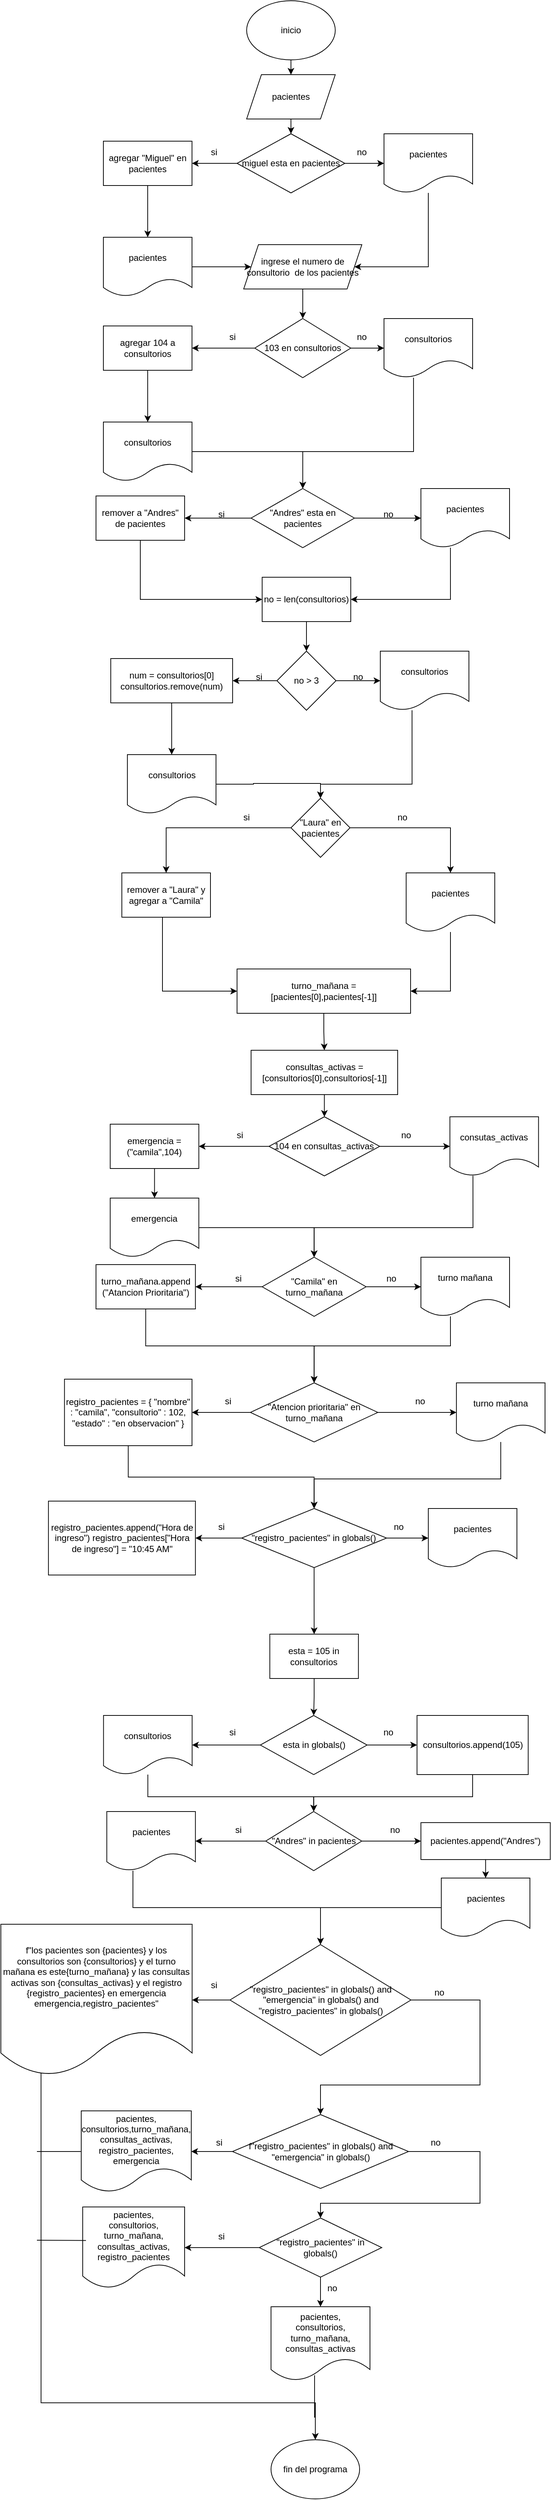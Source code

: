 <mxfile version="27.1.6">
  <diagram name="Página-1" id="z-Su0UbD9s_pZlRG6YDd">
    <mxGraphModel dx="1492" dy="604" grid="1" gridSize="10" guides="1" tooltips="1" connect="1" arrows="1" fold="1" page="1" pageScale="1" pageWidth="827" pageHeight="1169" math="0" shadow="0">
      <root>
        <mxCell id="0" />
        <mxCell id="1" parent="0" />
        <mxCell id="Kporj4aN2ORfp6ikIdKQ-3" value="" style="edgeStyle=orthogonalEdgeStyle;rounded=0;orthogonalLoop=1;jettySize=auto;html=1;" edge="1" parent="1" source="Kporj4aN2ORfp6ikIdKQ-1" target="Kporj4aN2ORfp6ikIdKQ-2">
          <mxGeometry relative="1" as="geometry" />
        </mxCell>
        <mxCell id="Kporj4aN2ORfp6ikIdKQ-1" value="inicio" style="ellipse;whiteSpace=wrap;html=1;" vertex="1" parent="1">
          <mxGeometry x="354" y="10" width="120" height="80" as="geometry" />
        </mxCell>
        <mxCell id="Kporj4aN2ORfp6ikIdKQ-5" value="" style="edgeStyle=orthogonalEdgeStyle;rounded=0;orthogonalLoop=1;jettySize=auto;html=1;" edge="1" parent="1" source="Kporj4aN2ORfp6ikIdKQ-2" target="Kporj4aN2ORfp6ikIdKQ-4">
          <mxGeometry relative="1" as="geometry" />
        </mxCell>
        <mxCell id="Kporj4aN2ORfp6ikIdKQ-2" value="pacientes" style="shape=parallelogram;perimeter=parallelogramPerimeter;whiteSpace=wrap;html=1;fixedSize=1;" vertex="1" parent="1">
          <mxGeometry x="354" y="110" width="120" height="60" as="geometry" />
        </mxCell>
        <mxCell id="Kporj4aN2ORfp6ikIdKQ-7" value="" style="edgeStyle=orthogonalEdgeStyle;rounded=0;orthogonalLoop=1;jettySize=auto;html=1;" edge="1" parent="1" source="Kporj4aN2ORfp6ikIdKQ-4" target="Kporj4aN2ORfp6ikIdKQ-6">
          <mxGeometry relative="1" as="geometry" />
        </mxCell>
        <mxCell id="Kporj4aN2ORfp6ikIdKQ-10" value="" style="edgeStyle=orthogonalEdgeStyle;rounded=0;orthogonalLoop=1;jettySize=auto;html=1;" edge="1" parent="1" source="Kporj4aN2ORfp6ikIdKQ-4" target="Kporj4aN2ORfp6ikIdKQ-9">
          <mxGeometry relative="1" as="geometry" />
        </mxCell>
        <mxCell id="Kporj4aN2ORfp6ikIdKQ-4" value="miguel esta en pacientes" style="rhombus;whiteSpace=wrap;html=1;" vertex="1" parent="1">
          <mxGeometry x="341" y="190" width="146" height="80" as="geometry" />
        </mxCell>
        <mxCell id="Kporj4aN2ORfp6ikIdKQ-15" style="edgeStyle=orthogonalEdgeStyle;rounded=0;orthogonalLoop=1;jettySize=auto;html=1;entryX=1;entryY=0.5;entryDx=0;entryDy=0;" edge="1" parent="1" source="Kporj4aN2ORfp6ikIdKQ-6" target="Kporj4aN2ORfp6ikIdKQ-13">
          <mxGeometry relative="1" as="geometry">
            <Array as="points">
              <mxPoint x="600" y="370" />
            </Array>
          </mxGeometry>
        </mxCell>
        <mxCell id="Kporj4aN2ORfp6ikIdKQ-6" value="pacientes" style="shape=document;whiteSpace=wrap;html=1;boundedLbl=1;" vertex="1" parent="1">
          <mxGeometry x="540" y="190" width="120" height="80" as="geometry" />
        </mxCell>
        <mxCell id="Kporj4aN2ORfp6ikIdKQ-8" value="no" style="text;html=1;align=center;verticalAlign=middle;whiteSpace=wrap;rounded=0;" vertex="1" parent="1">
          <mxGeometry x="480" y="200" width="60" height="30" as="geometry" />
        </mxCell>
        <mxCell id="Kporj4aN2ORfp6ikIdKQ-12" value="" style="edgeStyle=orthogonalEdgeStyle;rounded=0;orthogonalLoop=1;jettySize=auto;html=1;" edge="1" parent="1" source="Kporj4aN2ORfp6ikIdKQ-9" target="Kporj4aN2ORfp6ikIdKQ-11">
          <mxGeometry relative="1" as="geometry" />
        </mxCell>
        <mxCell id="Kporj4aN2ORfp6ikIdKQ-9" value="agregar &quot;Miguel&quot; en pacientes" style="whiteSpace=wrap;html=1;" vertex="1" parent="1">
          <mxGeometry x="160" y="200" width="120" height="60" as="geometry" />
        </mxCell>
        <mxCell id="Kporj4aN2ORfp6ikIdKQ-14" value="" style="edgeStyle=orthogonalEdgeStyle;rounded=0;orthogonalLoop=1;jettySize=auto;html=1;" edge="1" parent="1" source="Kporj4aN2ORfp6ikIdKQ-11" target="Kporj4aN2ORfp6ikIdKQ-13">
          <mxGeometry relative="1" as="geometry" />
        </mxCell>
        <mxCell id="Kporj4aN2ORfp6ikIdKQ-11" value="pacientes" style="shape=document;whiteSpace=wrap;html=1;boundedLbl=1;" vertex="1" parent="1">
          <mxGeometry x="160" y="330" width="120" height="80" as="geometry" />
        </mxCell>
        <mxCell id="Kporj4aN2ORfp6ikIdKQ-17" value="" style="edgeStyle=orthogonalEdgeStyle;rounded=0;orthogonalLoop=1;jettySize=auto;html=1;" edge="1" parent="1" source="Kporj4aN2ORfp6ikIdKQ-13" target="Kporj4aN2ORfp6ikIdKQ-16">
          <mxGeometry relative="1" as="geometry" />
        </mxCell>
        <mxCell id="Kporj4aN2ORfp6ikIdKQ-13" value="ingrese el numero de consultorio&amp;nbsp; de los pacientes" style="shape=parallelogram;perimeter=parallelogramPerimeter;whiteSpace=wrap;html=1;fixedSize=1;" vertex="1" parent="1">
          <mxGeometry x="350" y="340" width="160" height="60" as="geometry" />
        </mxCell>
        <mxCell id="Kporj4aN2ORfp6ikIdKQ-19" value="" style="edgeStyle=orthogonalEdgeStyle;rounded=0;orthogonalLoop=1;jettySize=auto;html=1;" edge="1" parent="1" source="Kporj4aN2ORfp6ikIdKQ-16" target="Kporj4aN2ORfp6ikIdKQ-18">
          <mxGeometry relative="1" as="geometry" />
        </mxCell>
        <mxCell id="Kporj4aN2ORfp6ikIdKQ-24" value="" style="edgeStyle=orthogonalEdgeStyle;rounded=0;orthogonalLoop=1;jettySize=auto;html=1;" edge="1" parent="1" source="Kporj4aN2ORfp6ikIdKQ-16" target="Kporj4aN2ORfp6ikIdKQ-23">
          <mxGeometry relative="1" as="geometry" />
        </mxCell>
        <mxCell id="Kporj4aN2ORfp6ikIdKQ-16" value="103 en consultorios" style="rhombus;whiteSpace=wrap;html=1;" vertex="1" parent="1">
          <mxGeometry x="365" y="440" width="130" height="80" as="geometry" />
        </mxCell>
        <mxCell id="Kporj4aN2ORfp6ikIdKQ-22" value="" style="edgeStyle=orthogonalEdgeStyle;rounded=0;orthogonalLoop=1;jettySize=auto;html=1;" edge="1" parent="1" source="Kporj4aN2ORfp6ikIdKQ-18" target="Kporj4aN2ORfp6ikIdKQ-21">
          <mxGeometry relative="1" as="geometry" />
        </mxCell>
        <mxCell id="Kporj4aN2ORfp6ikIdKQ-18" value="agregar 104 a consultorios" style="whiteSpace=wrap;html=1;" vertex="1" parent="1">
          <mxGeometry x="160" y="450" width="120" height="60" as="geometry" />
        </mxCell>
        <mxCell id="Kporj4aN2ORfp6ikIdKQ-20" value="si" style="text;html=1;align=center;verticalAlign=middle;whiteSpace=wrap;rounded=0;" vertex="1" parent="1">
          <mxGeometry x="305" y="450" width="60" height="30" as="geometry" />
        </mxCell>
        <mxCell id="Kporj4aN2ORfp6ikIdKQ-26" style="edgeStyle=orthogonalEdgeStyle;rounded=0;orthogonalLoop=1;jettySize=auto;html=1;entryX=0.5;entryY=0;entryDx=0;entryDy=0;" edge="1" parent="1" source="Kporj4aN2ORfp6ikIdKQ-21" target="Kporj4aN2ORfp6ikIdKQ-25">
          <mxGeometry relative="1" as="geometry" />
        </mxCell>
        <mxCell id="Kporj4aN2ORfp6ikIdKQ-21" value="consultorios" style="shape=document;whiteSpace=wrap;html=1;boundedLbl=1;" vertex="1" parent="1">
          <mxGeometry x="160" y="580" width="120" height="80" as="geometry" />
        </mxCell>
        <mxCell id="Kporj4aN2ORfp6ikIdKQ-27" style="edgeStyle=orthogonalEdgeStyle;rounded=0;orthogonalLoop=1;jettySize=auto;html=1;entryX=0.5;entryY=0;entryDx=0;entryDy=0;exitX=0.333;exitY=1;exitDx=0;exitDy=0;exitPerimeter=0;" edge="1" parent="1" source="Kporj4aN2ORfp6ikIdKQ-23" target="Kporj4aN2ORfp6ikIdKQ-25">
          <mxGeometry relative="1" as="geometry">
            <Array as="points">
              <mxPoint x="580" y="620" />
              <mxPoint x="430" y="620" />
            </Array>
          </mxGeometry>
        </mxCell>
        <mxCell id="Kporj4aN2ORfp6ikIdKQ-23" value="consultorios" style="shape=document;whiteSpace=wrap;html=1;boundedLbl=1;" vertex="1" parent="1">
          <mxGeometry x="540" y="440" width="120" height="80" as="geometry" />
        </mxCell>
        <mxCell id="Kporj4aN2ORfp6ikIdKQ-29" value="" style="edgeStyle=orthogonalEdgeStyle;rounded=0;orthogonalLoop=1;jettySize=auto;html=1;" edge="1" parent="1" source="Kporj4aN2ORfp6ikIdKQ-25" target="Kporj4aN2ORfp6ikIdKQ-28">
          <mxGeometry relative="1" as="geometry" />
        </mxCell>
        <mxCell id="Kporj4aN2ORfp6ikIdKQ-31" value="" style="edgeStyle=orthogonalEdgeStyle;rounded=0;orthogonalLoop=1;jettySize=auto;html=1;" edge="1" parent="1" source="Kporj4aN2ORfp6ikIdKQ-25" target="Kporj4aN2ORfp6ikIdKQ-30">
          <mxGeometry relative="1" as="geometry" />
        </mxCell>
        <mxCell id="Kporj4aN2ORfp6ikIdKQ-25" value="&quot;Andres&quot; esta en pacientes" style="rhombus;whiteSpace=wrap;html=1;" vertex="1" parent="1">
          <mxGeometry x="360" y="670" width="140" height="80" as="geometry" />
        </mxCell>
        <mxCell id="Kporj4aN2ORfp6ikIdKQ-34" style="edgeStyle=orthogonalEdgeStyle;rounded=0;orthogonalLoop=1;jettySize=auto;html=1;entryX=0;entryY=0.5;entryDx=0;entryDy=0;exitX=0.5;exitY=1;exitDx=0;exitDy=0;" edge="1" parent="1" source="Kporj4aN2ORfp6ikIdKQ-28" target="Kporj4aN2ORfp6ikIdKQ-33">
          <mxGeometry relative="1" as="geometry" />
        </mxCell>
        <mxCell id="Kporj4aN2ORfp6ikIdKQ-28" value="remover a &quot;Andres&quot; de pacientes" style="whiteSpace=wrap;html=1;" vertex="1" parent="1">
          <mxGeometry x="150" y="680" width="120" height="60" as="geometry" />
        </mxCell>
        <mxCell id="Kporj4aN2ORfp6ikIdKQ-35" style="edgeStyle=orthogonalEdgeStyle;rounded=0;orthogonalLoop=1;jettySize=auto;html=1;entryX=1;entryY=0.5;entryDx=0;entryDy=0;exitX=0.333;exitY=1;exitDx=0;exitDy=0;exitPerimeter=0;" edge="1" parent="1" source="Kporj4aN2ORfp6ikIdKQ-30" target="Kporj4aN2ORfp6ikIdKQ-33">
          <mxGeometry relative="1" as="geometry" />
        </mxCell>
        <mxCell id="Kporj4aN2ORfp6ikIdKQ-30" value="pacientes" style="shape=document;whiteSpace=wrap;html=1;boundedLbl=1;" vertex="1" parent="1">
          <mxGeometry x="590" y="670" width="120" height="80" as="geometry" />
        </mxCell>
        <mxCell id="Kporj4aN2ORfp6ikIdKQ-37" value="" style="edgeStyle=orthogonalEdgeStyle;rounded=0;orthogonalLoop=1;jettySize=auto;html=1;" edge="1" parent="1" source="Kporj4aN2ORfp6ikIdKQ-33" target="Kporj4aN2ORfp6ikIdKQ-36">
          <mxGeometry relative="1" as="geometry" />
        </mxCell>
        <mxCell id="Kporj4aN2ORfp6ikIdKQ-33" value="no = len(consultorios)" style="rounded=0;whiteSpace=wrap;html=1;" vertex="1" parent="1">
          <mxGeometry x="375" y="790" width="120" height="60" as="geometry" />
        </mxCell>
        <mxCell id="Kporj4aN2ORfp6ikIdKQ-39" value="" style="edgeStyle=orthogonalEdgeStyle;rounded=0;orthogonalLoop=1;jettySize=auto;html=1;" edge="1" parent="1" source="Kporj4aN2ORfp6ikIdKQ-36" target="Kporj4aN2ORfp6ikIdKQ-38">
          <mxGeometry relative="1" as="geometry" />
        </mxCell>
        <mxCell id="Kporj4aN2ORfp6ikIdKQ-43" value="" style="edgeStyle=orthogonalEdgeStyle;rounded=0;orthogonalLoop=1;jettySize=auto;html=1;" edge="1" parent="1" source="Kporj4aN2ORfp6ikIdKQ-36" target="Kporj4aN2ORfp6ikIdKQ-42">
          <mxGeometry relative="1" as="geometry" />
        </mxCell>
        <mxCell id="Kporj4aN2ORfp6ikIdKQ-36" value="no &amp;gt; 3" style="rhombus;whiteSpace=wrap;html=1;rounded=0;" vertex="1" parent="1">
          <mxGeometry x="395" y="890" width="80" height="80" as="geometry" />
        </mxCell>
        <mxCell id="Kporj4aN2ORfp6ikIdKQ-41" value="" style="edgeStyle=orthogonalEdgeStyle;rounded=0;orthogonalLoop=1;jettySize=auto;html=1;" edge="1" parent="1" source="Kporj4aN2ORfp6ikIdKQ-38" target="Kporj4aN2ORfp6ikIdKQ-40">
          <mxGeometry relative="1" as="geometry" />
        </mxCell>
        <mxCell id="Kporj4aN2ORfp6ikIdKQ-38" value="num = consultorios[0]&lt;div&gt;consultorios.remove(num)&lt;/div&gt;" style="rounded=0;whiteSpace=wrap;html=1;" vertex="1" parent="1">
          <mxGeometry x="170" y="900" width="165" height="60" as="geometry" />
        </mxCell>
        <mxCell id="Kporj4aN2ORfp6ikIdKQ-45" value="" style="edgeStyle=orthogonalEdgeStyle;rounded=0;orthogonalLoop=1;jettySize=auto;html=1;entryX=0.5;entryY=0;entryDx=0;entryDy=0;" edge="1" parent="1" source="Kporj4aN2ORfp6ikIdKQ-40" target="Kporj4aN2ORfp6ikIdKQ-44">
          <mxGeometry relative="1" as="geometry" />
        </mxCell>
        <mxCell id="Kporj4aN2ORfp6ikIdKQ-40" value="consultorios" style="shape=document;whiteSpace=wrap;html=1;boundedLbl=1;rounded=0;" vertex="1" parent="1">
          <mxGeometry x="192.5" y="1030" width="120" height="80" as="geometry" />
        </mxCell>
        <mxCell id="Kporj4aN2ORfp6ikIdKQ-46" style="edgeStyle=orthogonalEdgeStyle;rounded=0;orthogonalLoop=1;jettySize=auto;html=1;entryX=0.5;entryY=0;entryDx=0;entryDy=0;exitX=0.358;exitY=1;exitDx=0;exitDy=0;exitPerimeter=0;" edge="1" parent="1" source="Kporj4aN2ORfp6ikIdKQ-42" target="Kporj4aN2ORfp6ikIdKQ-44">
          <mxGeometry relative="1" as="geometry">
            <Array as="points">
              <mxPoint x="578" y="1070" />
              <mxPoint x="454" y="1070" />
            </Array>
          </mxGeometry>
        </mxCell>
        <mxCell id="Kporj4aN2ORfp6ikIdKQ-42" value="consultorios" style="shape=document;whiteSpace=wrap;html=1;boundedLbl=1;rounded=0;" vertex="1" parent="1">
          <mxGeometry x="535" y="890" width="120" height="80" as="geometry" />
        </mxCell>
        <mxCell id="Kporj4aN2ORfp6ikIdKQ-50" value="" style="edgeStyle=orthogonalEdgeStyle;rounded=0;orthogonalLoop=1;jettySize=auto;html=1;" edge="1" parent="1" source="Kporj4aN2ORfp6ikIdKQ-44" target="Kporj4aN2ORfp6ikIdKQ-49">
          <mxGeometry relative="1" as="geometry" />
        </mxCell>
        <mxCell id="Kporj4aN2ORfp6ikIdKQ-52" value="" style="edgeStyle=orthogonalEdgeStyle;rounded=0;orthogonalLoop=1;jettySize=auto;html=1;" edge="1" parent="1" source="Kporj4aN2ORfp6ikIdKQ-44" target="Kporj4aN2ORfp6ikIdKQ-51">
          <mxGeometry relative="1" as="geometry" />
        </mxCell>
        <mxCell id="Kporj4aN2ORfp6ikIdKQ-44" value="&quot;Laura&quot; en pacientes" style="rhombus;whiteSpace=wrap;html=1;rounded=0;" vertex="1" parent="1">
          <mxGeometry x="414" y="1089" width="80" height="80" as="geometry" />
        </mxCell>
        <mxCell id="Kporj4aN2ORfp6ikIdKQ-54" value="" style="edgeStyle=orthogonalEdgeStyle;rounded=0;orthogonalLoop=1;jettySize=auto;html=1;" edge="1" parent="1" source="Kporj4aN2ORfp6ikIdKQ-49" target="Kporj4aN2ORfp6ikIdKQ-53">
          <mxGeometry relative="1" as="geometry">
            <Array as="points">
              <mxPoint x="240" y="1350" />
            </Array>
          </mxGeometry>
        </mxCell>
        <mxCell id="Kporj4aN2ORfp6ikIdKQ-49" value="remover a &quot;Laura&quot; y agregar a &quot;Camila&quot;" style="whiteSpace=wrap;html=1;rounded=0;" vertex="1" parent="1">
          <mxGeometry x="185" y="1190" width="120" height="60" as="geometry" />
        </mxCell>
        <mxCell id="Kporj4aN2ORfp6ikIdKQ-55" style="edgeStyle=orthogonalEdgeStyle;rounded=0;orthogonalLoop=1;jettySize=auto;html=1;entryX=1;entryY=0.5;entryDx=0;entryDy=0;" edge="1" parent="1" source="Kporj4aN2ORfp6ikIdKQ-51" target="Kporj4aN2ORfp6ikIdKQ-53">
          <mxGeometry relative="1" as="geometry" />
        </mxCell>
        <mxCell id="Kporj4aN2ORfp6ikIdKQ-51" value="pacientes" style="shape=document;whiteSpace=wrap;html=1;boundedLbl=1;rounded=0;" vertex="1" parent="1">
          <mxGeometry x="570" y="1190" width="120" height="80" as="geometry" />
        </mxCell>
        <mxCell id="Kporj4aN2ORfp6ikIdKQ-57" value="" style="edgeStyle=orthogonalEdgeStyle;rounded=0;orthogonalLoop=1;jettySize=auto;html=1;" edge="1" parent="1" source="Kporj4aN2ORfp6ikIdKQ-53" target="Kporj4aN2ORfp6ikIdKQ-56">
          <mxGeometry relative="1" as="geometry" />
        </mxCell>
        <mxCell id="Kporj4aN2ORfp6ikIdKQ-53" value="turno_mañana = [pacientes[0],pacientes[-1]]" style="whiteSpace=wrap;html=1;rounded=0;" vertex="1" parent="1">
          <mxGeometry x="341" y="1320" width="235" height="60" as="geometry" />
        </mxCell>
        <mxCell id="Kporj4aN2ORfp6ikIdKQ-59" value="" style="edgeStyle=orthogonalEdgeStyle;rounded=0;orthogonalLoop=1;jettySize=auto;html=1;" edge="1" parent="1" source="Kporj4aN2ORfp6ikIdKQ-56" target="Kporj4aN2ORfp6ikIdKQ-58">
          <mxGeometry relative="1" as="geometry" />
        </mxCell>
        <mxCell id="Kporj4aN2ORfp6ikIdKQ-56" value="consultas_activas = [consultorios[0],consultorios[-1]]" style="whiteSpace=wrap;html=1;rounded=0;" vertex="1" parent="1">
          <mxGeometry x="360" y="1430" width="198.5" height="60" as="geometry" />
        </mxCell>
        <mxCell id="Kporj4aN2ORfp6ikIdKQ-61" value="" style="edgeStyle=orthogonalEdgeStyle;rounded=0;orthogonalLoop=1;jettySize=auto;html=1;" edge="1" parent="1" source="Kporj4aN2ORfp6ikIdKQ-58" target="Kporj4aN2ORfp6ikIdKQ-60">
          <mxGeometry relative="1" as="geometry" />
        </mxCell>
        <mxCell id="Kporj4aN2ORfp6ikIdKQ-65" value="" style="edgeStyle=orthogonalEdgeStyle;rounded=0;orthogonalLoop=1;jettySize=auto;html=1;" edge="1" parent="1" source="Kporj4aN2ORfp6ikIdKQ-58" target="Kporj4aN2ORfp6ikIdKQ-64">
          <mxGeometry relative="1" as="geometry" />
        </mxCell>
        <mxCell id="Kporj4aN2ORfp6ikIdKQ-58" value="104 en consultas_activas" style="rhombus;whiteSpace=wrap;html=1;rounded=0;" vertex="1" parent="1">
          <mxGeometry x="384.25" y="1520" width="150" height="80" as="geometry" />
        </mxCell>
        <mxCell id="Kporj4aN2ORfp6ikIdKQ-63" value="" style="edgeStyle=orthogonalEdgeStyle;rounded=0;orthogonalLoop=1;jettySize=auto;html=1;" edge="1" parent="1" source="Kporj4aN2ORfp6ikIdKQ-60" target="Kporj4aN2ORfp6ikIdKQ-62">
          <mxGeometry relative="1" as="geometry" />
        </mxCell>
        <mxCell id="Kporj4aN2ORfp6ikIdKQ-60" value="emergencia = (&quot;camila&quot;,104)" style="whiteSpace=wrap;html=1;rounded=0;" vertex="1" parent="1">
          <mxGeometry x="169.25" y="1530" width="120" height="60" as="geometry" />
        </mxCell>
        <mxCell id="Kporj4aN2ORfp6ikIdKQ-67" value="" style="edgeStyle=orthogonalEdgeStyle;rounded=0;orthogonalLoop=1;jettySize=auto;html=1;entryX=0.5;entryY=0;entryDx=0;entryDy=0;" edge="1" parent="1" source="Kporj4aN2ORfp6ikIdKQ-62" target="Kporj4aN2ORfp6ikIdKQ-66">
          <mxGeometry relative="1" as="geometry" />
        </mxCell>
        <mxCell id="Kporj4aN2ORfp6ikIdKQ-62" value="emergencia" style="shape=document;whiteSpace=wrap;html=1;boundedLbl=1;rounded=0;" vertex="1" parent="1">
          <mxGeometry x="169.25" y="1630" width="120" height="80" as="geometry" />
        </mxCell>
        <mxCell id="Kporj4aN2ORfp6ikIdKQ-79" style="edgeStyle=orthogonalEdgeStyle;rounded=0;orthogonalLoop=1;jettySize=auto;html=1;entryX=0.5;entryY=0;entryDx=0;entryDy=0;exitX=0.26;exitY=0.995;exitDx=0;exitDy=0;exitPerimeter=0;" edge="1" parent="1" source="Kporj4aN2ORfp6ikIdKQ-64" target="Kporj4aN2ORfp6ikIdKQ-66">
          <mxGeometry relative="1" as="geometry">
            <Array as="points">
              <mxPoint x="661" y="1670" />
              <mxPoint x="445" y="1670" />
            </Array>
          </mxGeometry>
        </mxCell>
        <mxCell id="Kporj4aN2ORfp6ikIdKQ-64" value="consutas_activas" style="shape=document;whiteSpace=wrap;html=1;boundedLbl=1;rounded=0;" vertex="1" parent="1">
          <mxGeometry x="629.25" y="1520" width="120" height="80" as="geometry" />
        </mxCell>
        <mxCell id="Kporj4aN2ORfp6ikIdKQ-81" value="" style="edgeStyle=orthogonalEdgeStyle;rounded=0;orthogonalLoop=1;jettySize=auto;html=1;" edge="1" parent="1" source="Kporj4aN2ORfp6ikIdKQ-66" target="Kporj4aN2ORfp6ikIdKQ-80">
          <mxGeometry relative="1" as="geometry" />
        </mxCell>
        <mxCell id="Kporj4aN2ORfp6ikIdKQ-83" value="" style="edgeStyle=orthogonalEdgeStyle;rounded=0;orthogonalLoop=1;jettySize=auto;html=1;" edge="1" parent="1" source="Kporj4aN2ORfp6ikIdKQ-66" target="Kporj4aN2ORfp6ikIdKQ-82">
          <mxGeometry relative="1" as="geometry" />
        </mxCell>
        <mxCell id="Kporj4aN2ORfp6ikIdKQ-66" value="&quot;Camila&quot; en turno_mañana" style="rhombus;whiteSpace=wrap;html=1;rounded=0;" vertex="1" parent="1">
          <mxGeometry x="375" y="1710" width="140.75" height="80" as="geometry" />
        </mxCell>
        <mxCell id="Kporj4aN2ORfp6ikIdKQ-68" value="si" style="text;html=1;align=center;verticalAlign=middle;whiteSpace=wrap;rounded=0;" vertex="1" parent="1">
          <mxGeometry x="315" y="1530" width="60" height="30" as="geometry" />
        </mxCell>
        <mxCell id="Kporj4aN2ORfp6ikIdKQ-69" value="no" style="text;html=1;align=center;verticalAlign=middle;whiteSpace=wrap;rounded=0;" vertex="1" parent="1">
          <mxGeometry x="540" y="1530" width="60" height="30" as="geometry" />
        </mxCell>
        <mxCell id="Kporj4aN2ORfp6ikIdKQ-70" value="si" style="text;html=1;align=center;verticalAlign=middle;whiteSpace=wrap;rounded=0;" vertex="1" parent="1">
          <mxGeometry x="324.25" y="1100" width="60" height="30" as="geometry" />
        </mxCell>
        <mxCell id="Kporj4aN2ORfp6ikIdKQ-71" value="no" style="text;html=1;align=center;verticalAlign=middle;whiteSpace=wrap;rounded=0;" vertex="1" parent="1">
          <mxGeometry x="535" y="1100" width="60" height="30" as="geometry" />
        </mxCell>
        <mxCell id="Kporj4aN2ORfp6ikIdKQ-72" value="si" style="text;html=1;align=center;verticalAlign=middle;whiteSpace=wrap;rounded=0;" vertex="1" parent="1">
          <mxGeometry x="341" y="910" width="60" height="30" as="geometry" />
        </mxCell>
        <mxCell id="Kporj4aN2ORfp6ikIdKQ-73" value="no" style="text;html=1;align=center;verticalAlign=middle;whiteSpace=wrap;rounded=0;" vertex="1" parent="1">
          <mxGeometry x="475" y="910" width="60" height="30" as="geometry" />
        </mxCell>
        <mxCell id="Kporj4aN2ORfp6ikIdKQ-74" value="si" style="text;html=1;align=center;verticalAlign=middle;whiteSpace=wrap;rounded=0;" vertex="1" parent="1">
          <mxGeometry x="290" y="690" width="60" height="30" as="geometry" />
        </mxCell>
        <mxCell id="Kporj4aN2ORfp6ikIdKQ-75" value="no" style="text;html=1;align=center;verticalAlign=middle;whiteSpace=wrap;rounded=0;" vertex="1" parent="1">
          <mxGeometry x="516" y="690" width="60" height="30" as="geometry" />
        </mxCell>
        <mxCell id="Kporj4aN2ORfp6ikIdKQ-77" value="no" style="text;html=1;align=center;verticalAlign=middle;whiteSpace=wrap;rounded=0;" vertex="1" parent="1">
          <mxGeometry x="480" y="450" width="60" height="30" as="geometry" />
        </mxCell>
        <mxCell id="Kporj4aN2ORfp6ikIdKQ-78" value="si" style="text;html=1;align=center;verticalAlign=middle;whiteSpace=wrap;rounded=0;" vertex="1" parent="1">
          <mxGeometry x="280" y="200" width="60" height="30" as="geometry" />
        </mxCell>
        <mxCell id="Kporj4aN2ORfp6ikIdKQ-85" value="" style="edgeStyle=orthogonalEdgeStyle;rounded=0;orthogonalLoop=1;jettySize=auto;html=1;entryX=0.5;entryY=0;entryDx=0;entryDy=0;exitX=0.5;exitY=1;exitDx=0;exitDy=0;" edge="1" parent="1" source="Kporj4aN2ORfp6ikIdKQ-80" target="Kporj4aN2ORfp6ikIdKQ-84">
          <mxGeometry relative="1" as="geometry" />
        </mxCell>
        <mxCell id="Kporj4aN2ORfp6ikIdKQ-80" value="turno_mañana.append&lt;div&gt;(&quot;Atancion Prioritaria&quot;)&lt;/div&gt;" style="whiteSpace=wrap;html=1;rounded=0;" vertex="1" parent="1">
          <mxGeometry x="150" y="1720" width="134.63" height="60" as="geometry" />
        </mxCell>
        <mxCell id="Kporj4aN2ORfp6ikIdKQ-86" style="edgeStyle=orthogonalEdgeStyle;rounded=0;orthogonalLoop=1;jettySize=auto;html=1;entryX=0.5;entryY=0;entryDx=0;entryDy=0;exitX=0.333;exitY=1;exitDx=0;exitDy=0;exitPerimeter=0;" edge="1" parent="1" source="Kporj4aN2ORfp6ikIdKQ-82" target="Kporj4aN2ORfp6ikIdKQ-84">
          <mxGeometry relative="1" as="geometry">
            <Array as="points">
              <mxPoint x="630" y="1830" />
              <mxPoint x="445" y="1830" />
            </Array>
          </mxGeometry>
        </mxCell>
        <mxCell id="Kporj4aN2ORfp6ikIdKQ-82" value="turno mañana" style="shape=document;whiteSpace=wrap;html=1;boundedLbl=1;rounded=0;" vertex="1" parent="1">
          <mxGeometry x="590.005" y="1710" width="120" height="80" as="geometry" />
        </mxCell>
        <mxCell id="Kporj4aN2ORfp6ikIdKQ-90" value="" style="edgeStyle=orthogonalEdgeStyle;rounded=0;orthogonalLoop=1;jettySize=auto;html=1;" edge="1" parent="1" source="Kporj4aN2ORfp6ikIdKQ-84" target="Kporj4aN2ORfp6ikIdKQ-89">
          <mxGeometry relative="1" as="geometry" />
        </mxCell>
        <mxCell id="Kporj4aN2ORfp6ikIdKQ-93" value="" style="edgeStyle=orthogonalEdgeStyle;rounded=0;orthogonalLoop=1;jettySize=auto;html=1;" edge="1" parent="1" source="Kporj4aN2ORfp6ikIdKQ-84" target="Kporj4aN2ORfp6ikIdKQ-92">
          <mxGeometry relative="1" as="geometry" />
        </mxCell>
        <mxCell id="Kporj4aN2ORfp6ikIdKQ-84" value="&quot;Atencion prioritaria&quot; en turno_mañana" style="rhombus;whiteSpace=wrap;html=1;rounded=0;" vertex="1" parent="1">
          <mxGeometry x="359.03" y="1880" width="172.69" height="80" as="geometry" />
        </mxCell>
        <mxCell id="Kporj4aN2ORfp6ikIdKQ-87" value="si" style="text;html=1;align=center;verticalAlign=middle;whiteSpace=wrap;rounded=0;" vertex="1" parent="1">
          <mxGeometry x="312.5" y="1724" width="60" height="30" as="geometry" />
        </mxCell>
        <mxCell id="Kporj4aN2ORfp6ikIdKQ-88" value="no" style="text;html=1;align=center;verticalAlign=middle;whiteSpace=wrap;rounded=0;" vertex="1" parent="1">
          <mxGeometry x="520" y="1724" width="60" height="30" as="geometry" />
        </mxCell>
        <mxCell id="Kporj4aN2ORfp6ikIdKQ-97" value="" style="edgeStyle=orthogonalEdgeStyle;rounded=0;orthogonalLoop=1;jettySize=auto;html=1;exitX=0.5;exitY=1;exitDx=0;exitDy=0;" edge="1" parent="1" source="Kporj4aN2ORfp6ikIdKQ-89" target="Kporj4aN2ORfp6ikIdKQ-96">
          <mxGeometry relative="1" as="geometry" />
        </mxCell>
        <mxCell id="Kporj4aN2ORfp6ikIdKQ-89" value="registro_pacientes = { &quot;nombre&quot; : &quot;camila&quot;, &quot;consultorio&quot; : 102, &quot;estado&quot; : &quot;en observacion&quot; }" style="whiteSpace=wrap;html=1;rounded=0;" vertex="1" parent="1">
          <mxGeometry x="107.32" y="1875" width="172.68" height="90" as="geometry" />
        </mxCell>
        <mxCell id="Kporj4aN2ORfp6ikIdKQ-91" value="si" style="text;html=1;align=center;verticalAlign=middle;whiteSpace=wrap;rounded=0;" vertex="1" parent="1">
          <mxGeometry x="299.03" y="1890" width="60" height="30" as="geometry" />
        </mxCell>
        <mxCell id="Kporj4aN2ORfp6ikIdKQ-98" style="edgeStyle=orthogonalEdgeStyle;rounded=0;orthogonalLoop=1;jettySize=auto;html=1;entryX=0.5;entryY=0;entryDx=0;entryDy=0;" edge="1" parent="1" source="Kporj4aN2ORfp6ikIdKQ-92" target="Kporj4aN2ORfp6ikIdKQ-96">
          <mxGeometry relative="1" as="geometry">
            <Array as="points">
              <mxPoint x="698" y="2010" />
              <mxPoint x="445" y="2010" />
            </Array>
          </mxGeometry>
        </mxCell>
        <mxCell id="Kporj4aN2ORfp6ikIdKQ-92" value="turno mañana" style="shape=document;whiteSpace=wrap;html=1;boundedLbl=1;rounded=0;" vertex="1" parent="1">
          <mxGeometry x="638.065" y="1880" width="120" height="80" as="geometry" />
        </mxCell>
        <mxCell id="Kporj4aN2ORfp6ikIdKQ-94" value="no" style="text;html=1;align=center;verticalAlign=middle;whiteSpace=wrap;rounded=0;" vertex="1" parent="1">
          <mxGeometry x="558.5" y="1890" width="60" height="30" as="geometry" />
        </mxCell>
        <mxCell id="Kporj4aN2ORfp6ikIdKQ-100" value="" style="edgeStyle=orthogonalEdgeStyle;rounded=0;orthogonalLoop=1;jettySize=auto;html=1;" edge="1" parent="1" source="Kporj4aN2ORfp6ikIdKQ-96" target="Kporj4aN2ORfp6ikIdKQ-99">
          <mxGeometry relative="1" as="geometry" />
        </mxCell>
        <mxCell id="Kporj4aN2ORfp6ikIdKQ-102" value="" style="edgeStyle=orthogonalEdgeStyle;rounded=0;orthogonalLoop=1;jettySize=auto;html=1;" edge="1" parent="1" source="Kporj4aN2ORfp6ikIdKQ-96" target="Kporj4aN2ORfp6ikIdKQ-101">
          <mxGeometry relative="1" as="geometry" />
        </mxCell>
        <mxCell id="Kporj4aN2ORfp6ikIdKQ-104" value="" style="edgeStyle=orthogonalEdgeStyle;rounded=0;orthogonalLoop=1;jettySize=auto;html=1;" edge="1" parent="1" source="Kporj4aN2ORfp6ikIdKQ-96" target="Kporj4aN2ORfp6ikIdKQ-103">
          <mxGeometry relative="1" as="geometry" />
        </mxCell>
        <mxCell id="Kporj4aN2ORfp6ikIdKQ-96" value="&quot;registro_pacientes&quot; in globals()" style="rhombus;whiteSpace=wrap;html=1;rounded=0;" vertex="1" parent="1">
          <mxGeometry x="347.2" y="2050" width="196.34" height="80" as="geometry" />
        </mxCell>
        <mxCell id="Kporj4aN2ORfp6ikIdKQ-99" value="registro_pacientes.append(&quot;Hora de ingreso&quot;) registro_pacientes[&quot;Hora de ingreso&quot;] = &quot;10:45 AM&quot;" style="whiteSpace=wrap;html=1;rounded=0;" vertex="1" parent="1">
          <mxGeometry x="85.6" y="2040" width="199.03" height="100" as="geometry" />
        </mxCell>
        <mxCell id="Kporj4aN2ORfp6ikIdKQ-101" value="pacientes" style="shape=document;whiteSpace=wrap;html=1;boundedLbl=1;rounded=0;" vertex="1" parent="1">
          <mxGeometry x="600.0" y="2050" width="120" height="80" as="geometry" />
        </mxCell>
        <mxCell id="Kporj4aN2ORfp6ikIdKQ-106" value="" style="edgeStyle=orthogonalEdgeStyle;rounded=0;orthogonalLoop=1;jettySize=auto;html=1;" edge="1" parent="1" source="Kporj4aN2ORfp6ikIdKQ-103" target="Kporj4aN2ORfp6ikIdKQ-105">
          <mxGeometry relative="1" as="geometry" />
        </mxCell>
        <mxCell id="Kporj4aN2ORfp6ikIdKQ-103" value="esta = 105 in consultorios" style="whiteSpace=wrap;html=1;rounded=0;" vertex="1" parent="1">
          <mxGeometry x="385.37" y="2220" width="120" height="60" as="geometry" />
        </mxCell>
        <mxCell id="Kporj4aN2ORfp6ikIdKQ-110" value="" style="edgeStyle=orthogonalEdgeStyle;rounded=0;orthogonalLoop=1;jettySize=auto;html=1;" edge="1" parent="1" source="Kporj4aN2ORfp6ikIdKQ-105" target="Kporj4aN2ORfp6ikIdKQ-109">
          <mxGeometry relative="1" as="geometry" />
        </mxCell>
        <mxCell id="Kporj4aN2ORfp6ikIdKQ-114" value="" style="edgeStyle=orthogonalEdgeStyle;rounded=0;orthogonalLoop=1;jettySize=auto;html=1;" edge="1" parent="1" source="Kporj4aN2ORfp6ikIdKQ-105" target="Kporj4aN2ORfp6ikIdKQ-113">
          <mxGeometry relative="1" as="geometry" />
        </mxCell>
        <mxCell id="Kporj4aN2ORfp6ikIdKQ-105" value="esta in globals()" style="rhombus;whiteSpace=wrap;html=1;rounded=0;" vertex="1" parent="1">
          <mxGeometry x="372.5" y="2330" width="144.63" height="80" as="geometry" />
        </mxCell>
        <mxCell id="Kporj4aN2ORfp6ikIdKQ-107" value="si" style="text;html=1;align=center;verticalAlign=middle;whiteSpace=wrap;rounded=0;" vertex="1" parent="1">
          <mxGeometry x="290" y="2060" width="60" height="30" as="geometry" />
        </mxCell>
        <mxCell id="Kporj4aN2ORfp6ikIdKQ-108" value="no" style="text;html=1;align=center;verticalAlign=middle;whiteSpace=wrap;rounded=0;" vertex="1" parent="1">
          <mxGeometry x="530" y="2060" width="60" height="30" as="geometry" />
        </mxCell>
        <mxCell id="Kporj4aN2ORfp6ikIdKQ-118" style="edgeStyle=orthogonalEdgeStyle;rounded=0;orthogonalLoop=1;jettySize=auto;html=1;entryX=0.5;entryY=0;entryDx=0;entryDy=0;" edge="1" parent="1" source="Kporj4aN2ORfp6ikIdKQ-109" target="Kporj4aN2ORfp6ikIdKQ-116">
          <mxGeometry relative="1" as="geometry">
            <Array as="points">
              <mxPoint x="220" y="2440" />
              <mxPoint x="445" y="2440" />
            </Array>
          </mxGeometry>
        </mxCell>
        <mxCell id="Kporj4aN2ORfp6ikIdKQ-109" value="consultorios" style="shape=document;whiteSpace=wrap;html=1;boundedLbl=1;rounded=0;" vertex="1" parent="1">
          <mxGeometry x="160.185" y="2330" width="120" height="80" as="geometry" />
        </mxCell>
        <mxCell id="Kporj4aN2ORfp6ikIdKQ-112" value="si" style="text;html=1;align=center;verticalAlign=middle;whiteSpace=wrap;rounded=0;" vertex="1" parent="1">
          <mxGeometry x="305" y="2338" width="60" height="30" as="geometry" />
        </mxCell>
        <mxCell id="Kporj4aN2ORfp6ikIdKQ-117" style="edgeStyle=orthogonalEdgeStyle;rounded=0;orthogonalLoop=1;jettySize=auto;html=1;entryX=0.5;entryY=0;entryDx=0;entryDy=0;" edge="1" parent="1" source="Kporj4aN2ORfp6ikIdKQ-113" target="Kporj4aN2ORfp6ikIdKQ-116">
          <mxGeometry relative="1" as="geometry">
            <Array as="points">
              <mxPoint x="660" y="2440" />
              <mxPoint x="445" y="2440" />
            </Array>
          </mxGeometry>
        </mxCell>
        <mxCell id="Kporj4aN2ORfp6ikIdKQ-113" value="consultorios.append(105)" style="whiteSpace=wrap;html=1;rounded=0;" vertex="1" parent="1">
          <mxGeometry x="584.72" y="2330" width="150.56" height="80" as="geometry" />
        </mxCell>
        <mxCell id="Kporj4aN2ORfp6ikIdKQ-115" value="no" style="text;html=1;align=center;verticalAlign=middle;whiteSpace=wrap;rounded=0;" vertex="1" parent="1">
          <mxGeometry x="515.75" y="2338" width="60" height="30" as="geometry" />
        </mxCell>
        <mxCell id="Kporj4aN2ORfp6ikIdKQ-120" value="" style="edgeStyle=orthogonalEdgeStyle;rounded=0;orthogonalLoop=1;jettySize=auto;html=1;" edge="1" parent="1" source="Kporj4aN2ORfp6ikIdKQ-116" target="Kporj4aN2ORfp6ikIdKQ-119">
          <mxGeometry relative="1" as="geometry" />
        </mxCell>
        <mxCell id="Kporj4aN2ORfp6ikIdKQ-123" value="" style="edgeStyle=orthogonalEdgeStyle;rounded=0;orthogonalLoop=1;jettySize=auto;html=1;" edge="1" parent="1" source="Kporj4aN2ORfp6ikIdKQ-116" target="Kporj4aN2ORfp6ikIdKQ-122">
          <mxGeometry relative="1" as="geometry" />
        </mxCell>
        <mxCell id="Kporj4aN2ORfp6ikIdKQ-116" value="&quot;Andres&quot; in pacientes" style="rhombus;whiteSpace=wrap;html=1;" vertex="1" parent="1">
          <mxGeometry x="379.82" y="2460" width="130" height="80" as="geometry" />
        </mxCell>
        <mxCell id="Kporj4aN2ORfp6ikIdKQ-129" style="edgeStyle=orthogonalEdgeStyle;rounded=0;orthogonalLoop=1;jettySize=auto;html=1;entryX=0.5;entryY=0;entryDx=0;entryDy=0;exitX=0.295;exitY=1;exitDx=0;exitDy=0;exitPerimeter=0;" edge="1" parent="1" source="Kporj4aN2ORfp6ikIdKQ-119" target="Kporj4aN2ORfp6ikIdKQ-127">
          <mxGeometry relative="1" as="geometry" />
        </mxCell>
        <mxCell id="Kporj4aN2ORfp6ikIdKQ-119" value="pacientes" style="shape=document;whiteSpace=wrap;html=1;boundedLbl=1;" vertex="1" parent="1">
          <mxGeometry x="164.63" y="2460" width="120" height="80" as="geometry" />
        </mxCell>
        <mxCell id="Kporj4aN2ORfp6ikIdKQ-121" value="si" style="text;html=1;align=center;verticalAlign=middle;whiteSpace=wrap;rounded=0;" vertex="1" parent="1">
          <mxGeometry x="312.5" y="2470" width="60" height="30" as="geometry" />
        </mxCell>
        <mxCell id="Kporj4aN2ORfp6ikIdKQ-126" value="" style="edgeStyle=orthogonalEdgeStyle;rounded=0;orthogonalLoop=1;jettySize=auto;html=1;" edge="1" parent="1" source="Kporj4aN2ORfp6ikIdKQ-122" target="Kporj4aN2ORfp6ikIdKQ-125">
          <mxGeometry relative="1" as="geometry" />
        </mxCell>
        <mxCell id="Kporj4aN2ORfp6ikIdKQ-122" value="pacientes.append(&quot;Andres&quot;)" style="whiteSpace=wrap;html=1;" vertex="1" parent="1">
          <mxGeometry x="590" y="2475" width="175.18" height="50" as="geometry" />
        </mxCell>
        <mxCell id="Kporj4aN2ORfp6ikIdKQ-124" value="no" style="text;html=1;align=center;verticalAlign=middle;whiteSpace=wrap;rounded=0;" vertex="1" parent="1">
          <mxGeometry x="524.72" y="2470" width="60" height="30" as="geometry" />
        </mxCell>
        <mxCell id="Kporj4aN2ORfp6ikIdKQ-128" value="" style="edgeStyle=orthogonalEdgeStyle;rounded=0;orthogonalLoop=1;jettySize=auto;html=1;" edge="1" parent="1" source="Kporj4aN2ORfp6ikIdKQ-125" target="Kporj4aN2ORfp6ikIdKQ-127">
          <mxGeometry relative="1" as="geometry" />
        </mxCell>
        <mxCell id="Kporj4aN2ORfp6ikIdKQ-125" value="pacientes" style="shape=document;whiteSpace=wrap;html=1;boundedLbl=1;" vertex="1" parent="1">
          <mxGeometry x="617.59" y="2550" width="120" height="80" as="geometry" />
        </mxCell>
        <mxCell id="Kporj4aN2ORfp6ikIdKQ-131" value="" style="edgeStyle=orthogonalEdgeStyle;rounded=0;orthogonalLoop=1;jettySize=auto;html=1;" edge="1" parent="1" source="Kporj4aN2ORfp6ikIdKQ-127" target="Kporj4aN2ORfp6ikIdKQ-130">
          <mxGeometry relative="1" as="geometry" />
        </mxCell>
        <mxCell id="Kporj4aN2ORfp6ikIdKQ-136" value="" style="edgeStyle=orthogonalEdgeStyle;rounded=0;orthogonalLoop=1;jettySize=auto;html=1;exitX=1;exitY=0.5;exitDx=0;exitDy=0;" edge="1" parent="1" source="Kporj4aN2ORfp6ikIdKQ-127" target="Kporj4aN2ORfp6ikIdKQ-135">
          <mxGeometry relative="1" as="geometry">
            <Array as="points">
              <mxPoint x="670" y="2715" />
              <mxPoint x="670" y="2830" />
              <mxPoint x="454" y="2830" />
            </Array>
          </mxGeometry>
        </mxCell>
        <mxCell id="Kporj4aN2ORfp6ikIdKQ-127" value="&quot;registro_pacientes&quot; in globals() and &quot;emergencia&quot; in globals() and &quot;registro_pacientes&quot; in globals()" style="rhombus;whiteSpace=wrap;html=1;" vertex="1" parent="1">
          <mxGeometry x="331.5" y="2640" width="245" height="150" as="geometry" />
        </mxCell>
        <mxCell id="Kporj4aN2ORfp6ikIdKQ-134" style="edgeStyle=orthogonalEdgeStyle;rounded=0;orthogonalLoop=1;jettySize=auto;html=1;entryX=0.5;entryY=0;entryDx=0;entryDy=0;exitX=0.21;exitY=0.975;exitDx=0;exitDy=0;exitPerimeter=0;" edge="1" parent="1" source="Kporj4aN2ORfp6ikIdKQ-130" target="Kporj4aN2ORfp6ikIdKQ-133">
          <mxGeometry relative="1" as="geometry">
            <mxPoint x="151" y="2820" as="sourcePoint" />
            <Array as="points">
              <mxPoint x="76" y="3260" />
              <mxPoint x="447" y="3260" />
            </Array>
          </mxGeometry>
        </mxCell>
        <mxCell id="Kporj4aN2ORfp6ikIdKQ-130" value="f&quot;los pacientes son {pacientes} y los consultorios son {consultorios} y el turno mañana es este{turno_mañana} y las consultas activas son {consultas_activas} y el registro {registro_pacientes} en emergencia emergencia,registro_pacientes&quot;" style="shape=document;whiteSpace=wrap;html=1;boundedLbl=1;" vertex="1" parent="1">
          <mxGeometry x="21.18" y="2612.5" width="259" height="205" as="geometry" />
        </mxCell>
        <mxCell id="Kporj4aN2ORfp6ikIdKQ-132" value="si" style="text;html=1;align=center;verticalAlign=middle;whiteSpace=wrap;rounded=0;" vertex="1" parent="1">
          <mxGeometry x="280" y="2680" width="60" height="30" as="geometry" />
        </mxCell>
        <mxCell id="Kporj4aN2ORfp6ikIdKQ-133" value="fin del programa" style="ellipse;whiteSpace=wrap;html=1;" vertex="1" parent="1">
          <mxGeometry x="387" y="3310" width="120" height="80" as="geometry" />
        </mxCell>
        <mxCell id="Kporj4aN2ORfp6ikIdKQ-139" value="" style="edgeStyle=orthogonalEdgeStyle;rounded=0;orthogonalLoop=1;jettySize=auto;html=1;entryX=1;entryY=0.5;entryDx=0;entryDy=0;" edge="1" parent="1" source="Kporj4aN2ORfp6ikIdKQ-135" target="Kporj4aN2ORfp6ikIdKQ-138">
          <mxGeometry relative="1" as="geometry" />
        </mxCell>
        <mxCell id="Kporj4aN2ORfp6ikIdKQ-141" value="" style="edgeStyle=orthogonalEdgeStyle;rounded=0;orthogonalLoop=1;jettySize=auto;html=1;exitX=1;exitY=0.5;exitDx=0;exitDy=0;" edge="1" parent="1" source="Kporj4aN2ORfp6ikIdKQ-135" target="Kporj4aN2ORfp6ikIdKQ-140">
          <mxGeometry relative="1" as="geometry">
            <Array as="points">
              <mxPoint x="670" y="2920" />
              <mxPoint x="670" y="2990" />
              <mxPoint x="454" y="2990" />
            </Array>
          </mxGeometry>
        </mxCell>
        <mxCell id="Kporj4aN2ORfp6ikIdKQ-135" value="f&quot;registro_pacientes&quot; in globals() and &quot;emergencia&quot; in globals()" style="rhombus;whiteSpace=wrap;html=1;" vertex="1" parent="1">
          <mxGeometry x="334.75" y="2870" width="238.5" height="100" as="geometry" />
        </mxCell>
        <mxCell id="Kporj4aN2ORfp6ikIdKQ-137" value="no" style="text;html=1;align=center;verticalAlign=middle;whiteSpace=wrap;rounded=0;" vertex="1" parent="1">
          <mxGeometry x="584.72" y="2690" width="60" height="30" as="geometry" />
        </mxCell>
        <mxCell id="Kporj4aN2ORfp6ikIdKQ-138" value="pacientes,&lt;div&gt;consultorios,turno_mañana,&lt;/div&gt;&lt;div&gt;consultas_activas,&lt;/div&gt;&lt;div&gt;registro_pacientes,&lt;/div&gt;&lt;div&gt;emergencia&lt;/div&gt;" style="shape=document;whiteSpace=wrap;html=1;boundedLbl=1;" vertex="1" parent="1">
          <mxGeometry x="130" y="2865" width="149.03" height="110" as="geometry" />
        </mxCell>
        <mxCell id="Kporj4aN2ORfp6ikIdKQ-146" value="" style="edgeStyle=orthogonalEdgeStyle;rounded=0;orthogonalLoop=1;jettySize=auto;html=1;" edge="1" parent="1" source="Kporj4aN2ORfp6ikIdKQ-140" target="Kporj4aN2ORfp6ikIdKQ-145">
          <mxGeometry relative="1" as="geometry" />
        </mxCell>
        <mxCell id="Kporj4aN2ORfp6ikIdKQ-149" value="" style="edgeStyle=orthogonalEdgeStyle;rounded=0;orthogonalLoop=1;jettySize=auto;html=1;" edge="1" parent="1" source="Kporj4aN2ORfp6ikIdKQ-140" target="Kporj4aN2ORfp6ikIdKQ-148">
          <mxGeometry relative="1" as="geometry" />
        </mxCell>
        <mxCell id="Kporj4aN2ORfp6ikIdKQ-140" value="&quot;registro_pacientes&quot; in globals()" style="rhombus;whiteSpace=wrap;html=1;" vertex="1" parent="1">
          <mxGeometry x="371" y="3010" width="166" height="80" as="geometry" />
        </mxCell>
        <mxCell id="Kporj4aN2ORfp6ikIdKQ-142" value="si" style="text;html=1;align=center;verticalAlign=middle;whiteSpace=wrap;rounded=0;" vertex="1" parent="1">
          <mxGeometry x="287.2" y="2893" width="60" height="30" as="geometry" />
        </mxCell>
        <mxCell id="Kporj4aN2ORfp6ikIdKQ-143" value="no" style="text;html=1;align=center;verticalAlign=middle;whiteSpace=wrap;rounded=0;" vertex="1" parent="1">
          <mxGeometry x="580" y="2893" width="60" height="30" as="geometry" />
        </mxCell>
        <mxCell id="Kporj4aN2ORfp6ikIdKQ-145" value="pacientes,&lt;div&gt;consultorios,&lt;/div&gt;&lt;div&gt;turno_mañana,&lt;/div&gt;&lt;div&gt;consultas_activas,&lt;/div&gt;&lt;div&gt;registro_pacientes&lt;/div&gt;" style="shape=document;whiteSpace=wrap;html=1;boundedLbl=1;" vertex="1" parent="1">
          <mxGeometry x="132" y="2995" width="138" height="110" as="geometry" />
        </mxCell>
        <mxCell id="Kporj4aN2ORfp6ikIdKQ-147" value="si" style="text;html=1;align=center;verticalAlign=middle;whiteSpace=wrap;rounded=0;" vertex="1" parent="1">
          <mxGeometry x="290" y="3020" width="60" height="30" as="geometry" />
        </mxCell>
        <mxCell id="Kporj4aN2ORfp6ikIdKQ-148" value="pacientes,&lt;div&gt;consultorios,&lt;/div&gt;&lt;div&gt;turno_mañana,&lt;/div&gt;&lt;div&gt;consultas_activas&lt;/div&gt;" style="shape=document;whiteSpace=wrap;html=1;boundedLbl=1;" vertex="1" parent="1">
          <mxGeometry x="387" y="3130" width="134" height="100" as="geometry" />
        </mxCell>
        <mxCell id="Kporj4aN2ORfp6ikIdKQ-150" value="no" style="text;html=1;align=center;verticalAlign=middle;whiteSpace=wrap;rounded=0;" vertex="1" parent="1">
          <mxGeometry x="440" y="3090" width="60" height="30" as="geometry" />
        </mxCell>
        <mxCell id="Kporj4aN2ORfp6ikIdKQ-151" value="" style="endArrow=none;html=1;rounded=0;entryX=0;entryY=0.5;entryDx=0;entryDy=0;" edge="1" parent="1" target="Kporj4aN2ORfp6ikIdKQ-138">
          <mxGeometry width="50" height="50" relative="1" as="geometry">
            <mxPoint x="70" y="2920" as="sourcePoint" />
            <mxPoint x="380" y="3000" as="targetPoint" />
          </mxGeometry>
        </mxCell>
        <mxCell id="Kporj4aN2ORfp6ikIdKQ-152" value="" style="endArrow=none;html=1;rounded=0;exitX=0.032;exitY=0.413;exitDx=0;exitDy=0;exitPerimeter=0;" edge="1" parent="1" source="Kporj4aN2ORfp6ikIdKQ-145">
          <mxGeometry width="50" height="50" relative="1" as="geometry">
            <mxPoint x="330" y="3050" as="sourcePoint" />
            <mxPoint x="70" y="3040" as="targetPoint" />
          </mxGeometry>
        </mxCell>
        <mxCell id="Kporj4aN2ORfp6ikIdKQ-153" value="" style="endArrow=none;html=1;rounded=0;entryX=0.44;entryY=0.928;entryDx=0;entryDy=0;entryPerimeter=0;" edge="1" parent="1" target="Kporj4aN2ORfp6ikIdKQ-148">
          <mxGeometry width="50" height="50" relative="1" as="geometry">
            <mxPoint x="446" y="3280" as="sourcePoint" />
            <mxPoint x="380" y="3200" as="targetPoint" />
          </mxGeometry>
        </mxCell>
      </root>
    </mxGraphModel>
  </diagram>
</mxfile>
